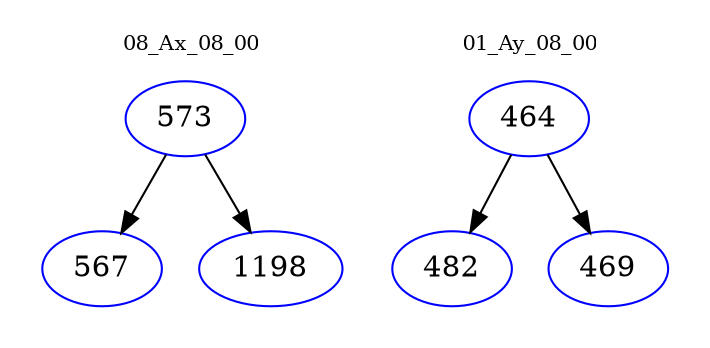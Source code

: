 digraph{
subgraph cluster_0 {
color = white
label = "08_Ax_08_00";
fontsize=10;
T0_573 [label="573", color="blue"]
T0_573 -> T0_567 [color="black"]
T0_567 [label="567", color="blue"]
T0_573 -> T0_1198 [color="black"]
T0_1198 [label="1198", color="blue"]
}
subgraph cluster_1 {
color = white
label = "01_Ay_08_00";
fontsize=10;
T1_464 [label="464", color="blue"]
T1_464 -> T1_482 [color="black"]
T1_482 [label="482", color="blue"]
T1_464 -> T1_469 [color="black"]
T1_469 [label="469", color="blue"]
}
}
